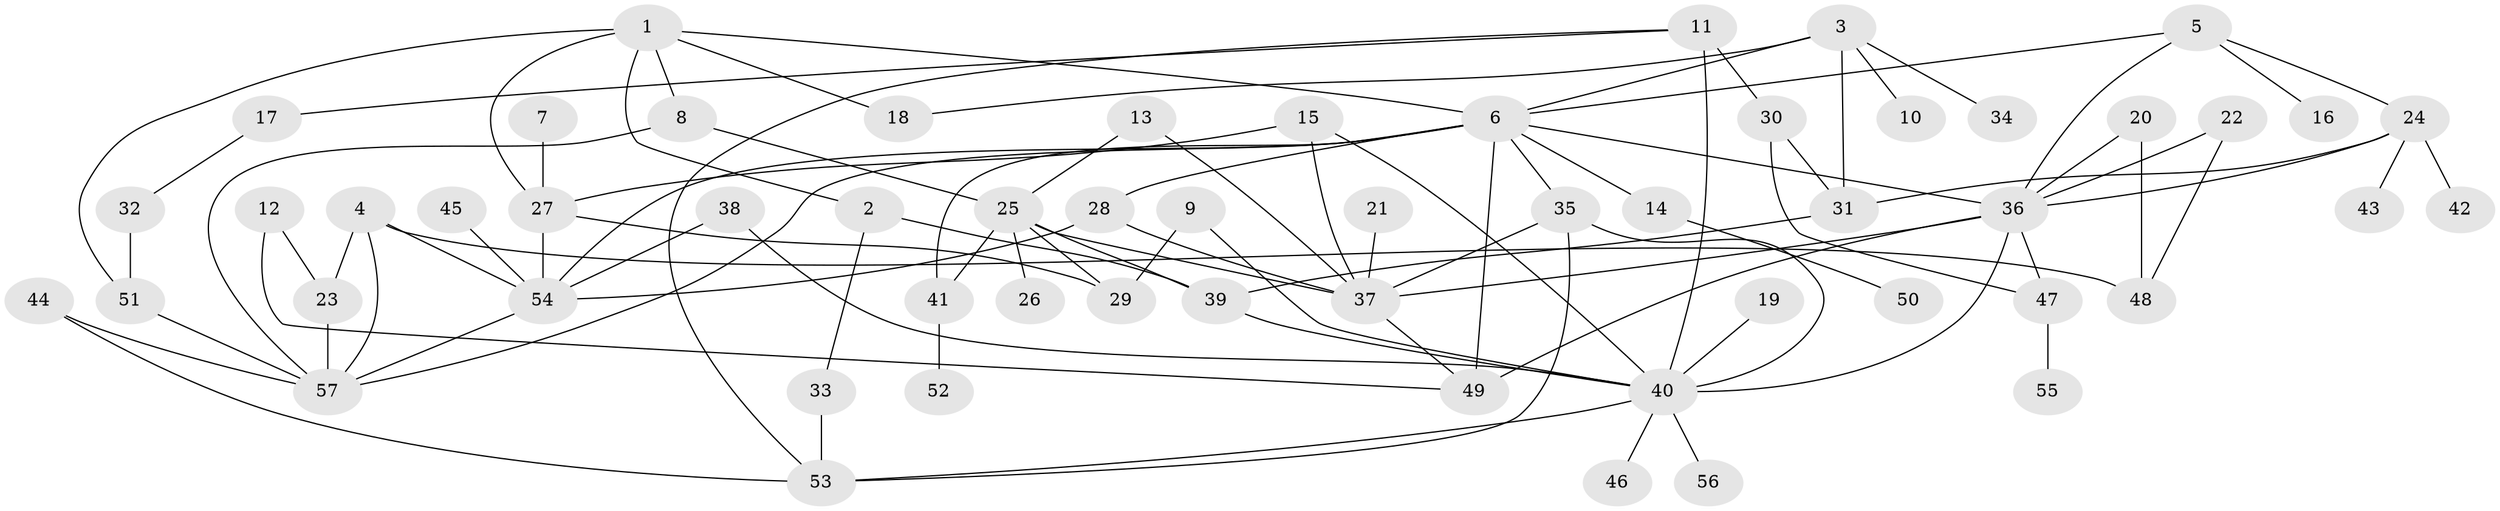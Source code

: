 // original degree distribution, {5: 0.05263157894736842, 11: 0.008771929824561403, 6: 0.008771929824561403, 3: 0.16666666666666666, 4: 0.19298245614035087, 2: 0.32456140350877194, 1: 0.22807017543859648, 7: 0.017543859649122806}
// Generated by graph-tools (version 1.1) at 2025/49/03/09/25 03:49:20]
// undirected, 57 vertices, 93 edges
graph export_dot {
graph [start="1"]
  node [color=gray90,style=filled];
  1;
  2;
  3;
  4;
  5;
  6;
  7;
  8;
  9;
  10;
  11;
  12;
  13;
  14;
  15;
  16;
  17;
  18;
  19;
  20;
  21;
  22;
  23;
  24;
  25;
  26;
  27;
  28;
  29;
  30;
  31;
  32;
  33;
  34;
  35;
  36;
  37;
  38;
  39;
  40;
  41;
  42;
  43;
  44;
  45;
  46;
  47;
  48;
  49;
  50;
  51;
  52;
  53;
  54;
  55;
  56;
  57;
  1 -- 2 [weight=1.0];
  1 -- 6 [weight=1.0];
  1 -- 8 [weight=1.0];
  1 -- 18 [weight=1.0];
  1 -- 27 [weight=1.0];
  1 -- 51 [weight=1.0];
  2 -- 33 [weight=1.0];
  2 -- 39 [weight=1.0];
  3 -- 6 [weight=1.0];
  3 -- 10 [weight=1.0];
  3 -- 18 [weight=1.0];
  3 -- 31 [weight=1.0];
  3 -- 34 [weight=1.0];
  4 -- 23 [weight=1.0];
  4 -- 48 [weight=1.0];
  4 -- 54 [weight=1.0];
  4 -- 57 [weight=1.0];
  5 -- 6 [weight=1.0];
  5 -- 16 [weight=1.0];
  5 -- 24 [weight=1.0];
  5 -- 36 [weight=1.0];
  6 -- 14 [weight=1.0];
  6 -- 28 [weight=1.0];
  6 -- 35 [weight=1.0];
  6 -- 36 [weight=1.0];
  6 -- 41 [weight=1.0];
  6 -- 49 [weight=1.0];
  6 -- 54 [weight=1.0];
  6 -- 57 [weight=1.0];
  7 -- 27 [weight=1.0];
  8 -- 25 [weight=1.0];
  8 -- 57 [weight=1.0];
  9 -- 29 [weight=1.0];
  9 -- 40 [weight=1.0];
  11 -- 17 [weight=1.0];
  11 -- 30 [weight=1.0];
  11 -- 40 [weight=2.0];
  11 -- 53 [weight=1.0];
  12 -- 23 [weight=1.0];
  12 -- 49 [weight=1.0];
  13 -- 25 [weight=1.0];
  13 -- 37 [weight=1.0];
  14 -- 50 [weight=1.0];
  15 -- 27 [weight=1.0];
  15 -- 37 [weight=1.0];
  15 -- 40 [weight=1.0];
  17 -- 32 [weight=1.0];
  19 -- 40 [weight=1.0];
  20 -- 36 [weight=1.0];
  20 -- 48 [weight=1.0];
  21 -- 37 [weight=1.0];
  22 -- 36 [weight=1.0];
  22 -- 48 [weight=1.0];
  23 -- 57 [weight=1.0];
  24 -- 31 [weight=1.0];
  24 -- 36 [weight=1.0];
  24 -- 42 [weight=1.0];
  24 -- 43 [weight=1.0];
  25 -- 26 [weight=1.0];
  25 -- 29 [weight=1.0];
  25 -- 37 [weight=1.0];
  25 -- 39 [weight=1.0];
  25 -- 41 [weight=1.0];
  27 -- 29 [weight=1.0];
  27 -- 54 [weight=1.0];
  28 -- 37 [weight=1.0];
  28 -- 54 [weight=1.0];
  30 -- 31 [weight=1.0];
  30 -- 47 [weight=1.0];
  31 -- 39 [weight=1.0];
  32 -- 51 [weight=1.0];
  33 -- 53 [weight=1.0];
  35 -- 37 [weight=1.0];
  35 -- 40 [weight=1.0];
  35 -- 53 [weight=1.0];
  36 -- 37 [weight=1.0];
  36 -- 40 [weight=1.0];
  36 -- 47 [weight=1.0];
  36 -- 49 [weight=2.0];
  37 -- 49 [weight=1.0];
  38 -- 40 [weight=1.0];
  38 -- 54 [weight=1.0];
  39 -- 40 [weight=1.0];
  40 -- 46 [weight=1.0];
  40 -- 53 [weight=1.0];
  40 -- 56 [weight=1.0];
  41 -- 52 [weight=1.0];
  44 -- 53 [weight=1.0];
  44 -- 57 [weight=1.0];
  45 -- 54 [weight=1.0];
  47 -- 55 [weight=1.0];
  51 -- 57 [weight=1.0];
  54 -- 57 [weight=1.0];
}
